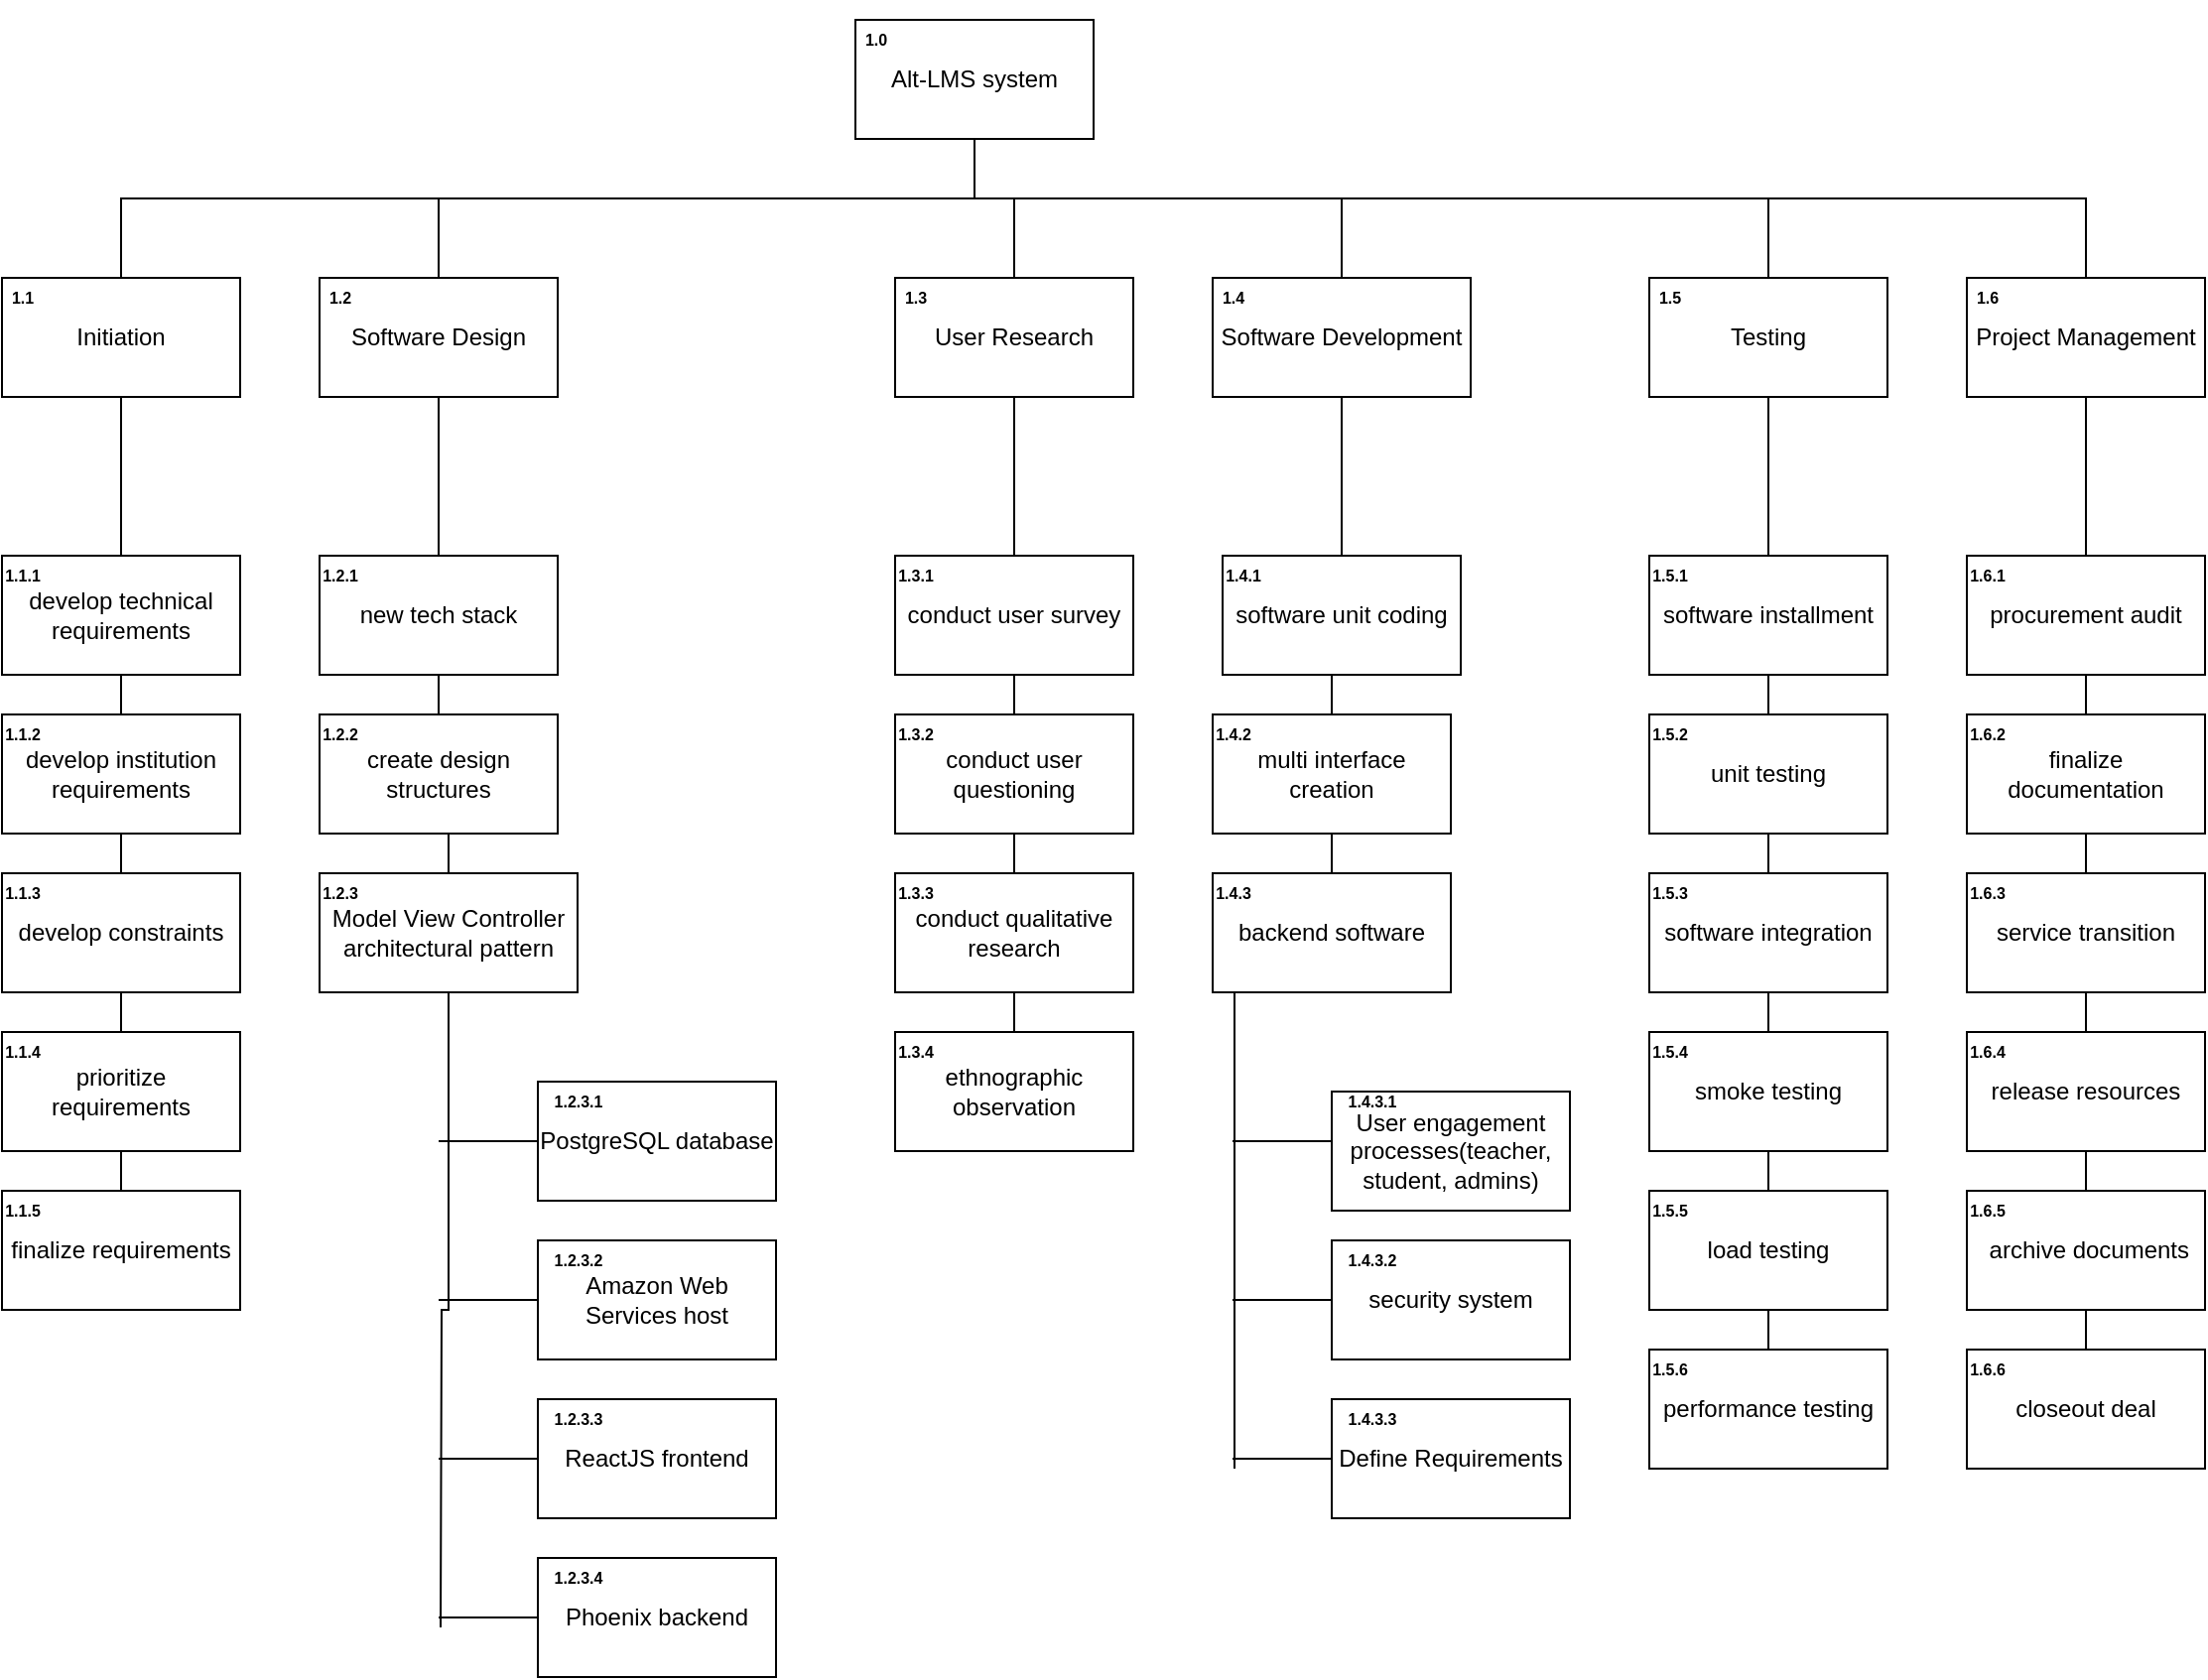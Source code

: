 <mxfile version="14.6.3" type="device"><diagram id="xcBzWscFonJ2GBdmEXxd" name="Page-1"><mxGraphModel dx="2272" dy="762" grid="1" gridSize="10" guides="1" tooltips="1" connect="1" arrows="1" fold="1" page="1" pageScale="1" pageWidth="850" pageHeight="1100" math="0" shadow="0"><root><mxCell id="0"/><mxCell id="1" parent="0"/><mxCell id="grquvzbz0FluFS1i3r43-127" style="edgeStyle=orthogonalEdgeStyle;rounded=0;orthogonalLoop=1;jettySize=auto;html=1;exitX=0.5;exitY=1;exitDx=0;exitDy=0;endArrow=none;endFill=0;" parent="1" source="grquvzbz0FluFS1i3r43-1" target="grquvzbz0FluFS1i3r43-13" edge="1"><mxGeometry relative="1" as="geometry"><Array as="points"><mxPoint x="410" y="220"/><mxPoint x="-20" y="220"/></Array></mxGeometry></mxCell><mxCell id="grquvzbz0FluFS1i3r43-132" style="edgeStyle=orthogonalEdgeStyle;rounded=0;orthogonalLoop=1;jettySize=auto;html=1;exitX=0.5;exitY=1;exitDx=0;exitDy=0;entryX=0.5;entryY=0;entryDx=0;entryDy=0;endArrow=none;endFill=0;" parent="1" source="grquvzbz0FluFS1i3r43-1" target="grquvzbz0FluFS1i3r43-11" edge="1"><mxGeometry relative="1" as="geometry"><Array as="points"><mxPoint x="410" y="220"/><mxPoint x="970" y="220"/></Array></mxGeometry></mxCell><mxCell id="grquvzbz0FluFS1i3r43-1" value="Alt-LMS system" style="rounded=0;whiteSpace=wrap;html=1;" parent="1" vertex="1"><mxGeometry x="350" y="130" width="120" height="60" as="geometry"/></mxCell><mxCell id="grquvzbz0FluFS1i3r43-2" value="&lt;font style=&quot;font-size: 8px&quot;&gt;1.0&lt;/font&gt;" style="text;strokeColor=none;fillColor=none;html=1;fontSize=24;fontStyle=1;verticalAlign=middle;align=center;" parent="1" vertex="1"><mxGeometry x="350" y="130" width="20" height="10" as="geometry"/></mxCell><mxCell id="grquvzbz0FluFS1i3r43-108" value="" style="edgeStyle=orthogonalEdgeStyle;rounded=0;orthogonalLoop=1;jettySize=auto;html=1;endArrow=none;endFill=0;" parent="1" source="grquvzbz0FluFS1i3r43-3" target="grquvzbz0FluFS1i3r43-32" edge="1"><mxGeometry relative="1" as="geometry"/></mxCell><mxCell id="grquvzbz0FluFS1i3r43-135" style="edgeStyle=orthogonalEdgeStyle;rounded=0;orthogonalLoop=1;jettySize=auto;html=1;exitX=0.5;exitY=0;exitDx=0;exitDy=0;endArrow=none;endFill=0;" parent="1" source="grquvzbz0FluFS1i3r43-3" edge="1"><mxGeometry relative="1" as="geometry"><mxPoint x="430" y="220" as="targetPoint"/></mxGeometry></mxCell><mxCell id="grquvzbz0FluFS1i3r43-3" value="User Research" style="rounded=0;whiteSpace=wrap;html=1;" parent="1" vertex="1"><mxGeometry x="370" y="260" width="120" height="60" as="geometry"/></mxCell><mxCell id="grquvzbz0FluFS1i3r43-4" value="&lt;font style=&quot;font-size: 8px&quot;&gt;1.3&lt;/font&gt;" style="text;strokeColor=none;fillColor=none;html=1;fontSize=24;fontStyle=1;verticalAlign=middle;align=center;" parent="1" vertex="1"><mxGeometry x="370" y="260" width="20" height="10" as="geometry"/></mxCell><mxCell id="grquvzbz0FluFS1i3r43-100" style="edgeStyle=orthogonalEdgeStyle;rounded=0;orthogonalLoop=1;jettySize=auto;html=1;exitX=0.5;exitY=1;exitDx=0;exitDy=0;entryX=0.5;entryY=0;entryDx=0;entryDy=0;endArrow=none;endFill=0;" parent="1" source="grquvzbz0FluFS1i3r43-5" target="grquvzbz0FluFS1i3r43-44" edge="1"><mxGeometry relative="1" as="geometry"/></mxCell><mxCell id="grquvzbz0FluFS1i3r43-129" style="edgeStyle=orthogonalEdgeStyle;rounded=0;orthogonalLoop=1;jettySize=auto;html=1;exitX=0.5;exitY=0;exitDx=0;exitDy=0;endArrow=none;endFill=0;" parent="1" source="grquvzbz0FluFS1i3r43-5" edge="1"><mxGeometry relative="1" as="geometry"><mxPoint x="140" y="220" as="targetPoint"/></mxGeometry></mxCell><mxCell id="grquvzbz0FluFS1i3r43-5" value="Software Design" style="rounded=0;whiteSpace=wrap;html=1;" parent="1" vertex="1"><mxGeometry x="80" y="260" width="120" height="60" as="geometry"/></mxCell><mxCell id="grquvzbz0FluFS1i3r43-6" value="&lt;font style=&quot;font-size: 8px&quot;&gt;1.2&lt;/font&gt;" style="text;strokeColor=none;fillColor=none;html=1;fontSize=24;fontStyle=1;verticalAlign=middle;align=center;" parent="1" vertex="1"><mxGeometry x="80" y="260" width="20" height="10" as="geometry"/></mxCell><mxCell id="grquvzbz0FluFS1i3r43-111" value="" style="edgeStyle=orthogonalEdgeStyle;rounded=0;orthogonalLoop=1;jettySize=auto;html=1;endArrow=none;endFill=0;" parent="1" source="grquvzbz0FluFS1i3r43-7" target="grquvzbz0FluFS1i3r43-56" edge="1"><mxGeometry relative="1" as="geometry"/></mxCell><mxCell id="grquvzbz0FluFS1i3r43-134" style="edgeStyle=orthogonalEdgeStyle;rounded=0;orthogonalLoop=1;jettySize=auto;html=1;exitX=0.5;exitY=0;exitDx=0;exitDy=0;endArrow=none;endFill=0;" parent="1" source="grquvzbz0FluFS1i3r43-7" edge="1"><mxGeometry relative="1" as="geometry"><mxPoint x="595" y="220" as="targetPoint"/></mxGeometry></mxCell><mxCell id="grquvzbz0FluFS1i3r43-7" value="Software&amp;nbsp;Development" style="rounded=0;whiteSpace=wrap;html=1;" parent="1" vertex="1"><mxGeometry x="530" y="260" width="130" height="60" as="geometry"/></mxCell><mxCell id="grquvzbz0FluFS1i3r43-8" value="&lt;font style=&quot;font-size: 8px&quot;&gt;1.4&lt;/font&gt;" style="text;strokeColor=none;fillColor=none;html=1;fontSize=24;fontStyle=1;verticalAlign=middle;align=center;" parent="1" vertex="1"><mxGeometry x="530" y="260" width="20" height="10" as="geometry"/></mxCell><mxCell id="grquvzbz0FluFS1i3r43-119" value="" style="edgeStyle=orthogonalEdgeStyle;rounded=0;orthogonalLoop=1;jettySize=auto;html=1;endArrow=none;endFill=0;" parent="1" source="grquvzbz0FluFS1i3r43-9" target="grquvzbz0FluFS1i3r43-68" edge="1"><mxGeometry relative="1" as="geometry"/></mxCell><mxCell id="grquvzbz0FluFS1i3r43-133" style="edgeStyle=orthogonalEdgeStyle;rounded=0;orthogonalLoop=1;jettySize=auto;html=1;exitX=0.5;exitY=0;exitDx=0;exitDy=0;endArrow=none;endFill=0;" parent="1" source="grquvzbz0FluFS1i3r43-9" edge="1"><mxGeometry relative="1" as="geometry"><mxPoint x="810" y="220" as="targetPoint"/></mxGeometry></mxCell><mxCell id="grquvzbz0FluFS1i3r43-9" value="Testing" style="rounded=0;whiteSpace=wrap;html=1;" parent="1" vertex="1"><mxGeometry x="750" y="260" width="120" height="60" as="geometry"/></mxCell><mxCell id="grquvzbz0FluFS1i3r43-10" value="&lt;font style=&quot;font-size: 8px&quot;&gt;1.5&lt;/font&gt;" style="text;strokeColor=none;fillColor=none;html=1;fontSize=24;fontStyle=1;verticalAlign=middle;align=center;" parent="1" vertex="1"><mxGeometry x="750" y="260" width="20" height="10" as="geometry"/></mxCell><mxCell id="grquvzbz0FluFS1i3r43-123" value="" style="edgeStyle=orthogonalEdgeStyle;rounded=0;orthogonalLoop=1;jettySize=auto;html=1;endArrow=none;endFill=0;" parent="1" source="grquvzbz0FluFS1i3r43-11" target="grquvzbz0FluFS1i3r43-80" edge="1"><mxGeometry relative="1" as="geometry"/></mxCell><mxCell id="grquvzbz0FluFS1i3r43-11" value="Project Management" style="rounded=0;whiteSpace=wrap;html=1;" parent="1" vertex="1"><mxGeometry x="910" y="260" width="120" height="60" as="geometry"/></mxCell><mxCell id="grquvzbz0FluFS1i3r43-12" value="&lt;font style=&quot;font-size: 8px&quot;&gt;1.6&lt;/font&gt;" style="text;strokeColor=none;fillColor=none;html=1;fontSize=24;fontStyle=1;verticalAlign=middle;align=center;" parent="1" vertex="1"><mxGeometry x="910" y="260" width="20" height="10" as="geometry"/></mxCell><mxCell id="grquvzbz0FluFS1i3r43-95" value="" style="edgeStyle=orthogonalEdgeStyle;rounded=0;orthogonalLoop=1;jettySize=auto;html=1;entryX=0.5;entryY=0;entryDx=0;entryDy=0;endArrow=none;endFill=0;" parent="1" source="grquvzbz0FluFS1i3r43-13" target="grquvzbz0FluFS1i3r43-20" edge="1"><mxGeometry relative="1" as="geometry"/></mxCell><mxCell id="grquvzbz0FluFS1i3r43-13" value="Initiation" style="rounded=0;whiteSpace=wrap;html=1;" parent="1" vertex="1"><mxGeometry x="-80" y="260" width="120" height="60" as="geometry"/></mxCell><mxCell id="grquvzbz0FluFS1i3r43-14" value="&lt;font style=&quot;font-size: 8px&quot;&gt;1.1&lt;/font&gt;" style="text;strokeColor=none;fillColor=none;html=1;fontSize=24;fontStyle=1;verticalAlign=middle;align=center;" parent="1" vertex="1"><mxGeometry x="-80" y="260" width="20" height="10" as="geometry"/></mxCell><mxCell id="grquvzbz0FluFS1i3r43-96" style="edgeStyle=orthogonalEdgeStyle;rounded=0;orthogonalLoop=1;jettySize=auto;html=1;exitX=0.5;exitY=1;exitDx=0;exitDy=0;entryX=0.5;entryY=0;entryDx=0;entryDy=0;endArrow=none;endFill=0;" parent="1" source="grquvzbz0FluFS1i3r43-20" target="grquvzbz0FluFS1i3r43-22" edge="1"><mxGeometry relative="1" as="geometry"/></mxCell><mxCell id="grquvzbz0FluFS1i3r43-20" value="develop technical requirements" style="rounded=0;whiteSpace=wrap;html=1;" parent="1" vertex="1"><mxGeometry x="-80" y="400" width="120" height="60" as="geometry"/></mxCell><mxCell id="grquvzbz0FluFS1i3r43-21" value="&lt;font style=&quot;font-size: 8px&quot;&gt;1.1.1&lt;/font&gt;" style="text;strokeColor=none;fillColor=none;html=1;fontSize=24;fontStyle=1;verticalAlign=middle;align=center;" parent="1" vertex="1"><mxGeometry x="-80" y="400" width="20" height="10" as="geometry"/></mxCell><mxCell id="grquvzbz0FluFS1i3r43-97" style="edgeStyle=orthogonalEdgeStyle;rounded=0;orthogonalLoop=1;jettySize=auto;html=1;exitX=0.5;exitY=1;exitDx=0;exitDy=0;entryX=0.5;entryY=0;entryDx=0;entryDy=0;endArrow=none;endFill=0;" parent="1" source="grquvzbz0FluFS1i3r43-22" target="grquvzbz0FluFS1i3r43-26" edge="1"><mxGeometry relative="1" as="geometry"/></mxCell><mxCell id="grquvzbz0FluFS1i3r43-22" value="develop institution requirements" style="rounded=0;whiteSpace=wrap;html=1;" parent="1" vertex="1"><mxGeometry x="-80" y="480" width="120" height="60" as="geometry"/></mxCell><mxCell id="grquvzbz0FluFS1i3r43-23" value="&lt;span style=&quot;font-size: 8px&quot;&gt;1.1.2&lt;/span&gt;" style="text;strokeColor=none;fillColor=none;html=1;fontSize=24;fontStyle=1;verticalAlign=middle;align=center;" parent="1" vertex="1"><mxGeometry x="-80" y="480" width="20" height="10" as="geometry"/></mxCell><mxCell id="grquvzbz0FluFS1i3r43-98" style="edgeStyle=orthogonalEdgeStyle;rounded=0;orthogonalLoop=1;jettySize=auto;html=1;exitX=0.5;exitY=1;exitDx=0;exitDy=0;entryX=0.5;entryY=0;entryDx=0;entryDy=0;endArrow=none;endFill=0;" parent="1" source="grquvzbz0FluFS1i3r43-26" target="grquvzbz0FluFS1i3r43-28" edge="1"><mxGeometry relative="1" as="geometry"/></mxCell><mxCell id="grquvzbz0FluFS1i3r43-26" value="develop constraints" style="rounded=0;whiteSpace=wrap;html=1;" parent="1" vertex="1"><mxGeometry x="-80" y="560" width="120" height="60" as="geometry"/></mxCell><mxCell id="grquvzbz0FluFS1i3r43-27" value="&lt;span style=&quot;font-size: 8px&quot;&gt;1.1.3&lt;/span&gt;" style="text;strokeColor=none;fillColor=none;html=1;fontSize=24;fontStyle=1;verticalAlign=middle;align=center;" parent="1" vertex="1"><mxGeometry x="-80" y="560" width="20" height="10" as="geometry"/></mxCell><mxCell id="grquvzbz0FluFS1i3r43-99" style="edgeStyle=orthogonalEdgeStyle;rounded=0;orthogonalLoop=1;jettySize=auto;html=1;exitX=0.5;exitY=1;exitDx=0;exitDy=0;entryX=0.5;entryY=0;entryDx=0;entryDy=0;endArrow=none;endFill=0;" parent="1" source="grquvzbz0FluFS1i3r43-28" target="grquvzbz0FluFS1i3r43-30" edge="1"><mxGeometry relative="1" as="geometry"/></mxCell><mxCell id="grquvzbz0FluFS1i3r43-28" value="prioritize requirements" style="rounded=0;whiteSpace=wrap;html=1;" parent="1" vertex="1"><mxGeometry x="-80" y="640" width="120" height="60" as="geometry"/></mxCell><mxCell id="grquvzbz0FluFS1i3r43-29" value="&lt;span style=&quot;font-size: 8px&quot;&gt;1.1.4&lt;/span&gt;" style="text;strokeColor=none;fillColor=none;html=1;fontSize=24;fontStyle=1;verticalAlign=middle;align=center;" parent="1" vertex="1"><mxGeometry x="-80" y="640" width="20" height="10" as="geometry"/></mxCell><mxCell id="grquvzbz0FluFS1i3r43-30" value="finalize requirements" style="rounded=0;whiteSpace=wrap;html=1;" parent="1" vertex="1"><mxGeometry x="-80" y="720" width="120" height="60" as="geometry"/></mxCell><mxCell id="grquvzbz0FluFS1i3r43-31" value="&lt;span style=&quot;font-size: 8px&quot;&gt;1.1.5&lt;/span&gt;" style="text;strokeColor=none;fillColor=none;html=1;fontSize=24;fontStyle=1;verticalAlign=middle;align=center;" parent="1" vertex="1"><mxGeometry x="-80" y="720" width="20" height="10" as="geometry"/></mxCell><mxCell id="grquvzbz0FluFS1i3r43-109" value="" style="edgeStyle=orthogonalEdgeStyle;rounded=0;orthogonalLoop=1;jettySize=auto;html=1;endArrow=none;endFill=0;" parent="1" source="grquvzbz0FluFS1i3r43-32" target="grquvzbz0FluFS1i3r43-36" edge="1"><mxGeometry relative="1" as="geometry"/></mxCell><mxCell id="grquvzbz0FluFS1i3r43-32" value="conduct user&amp;nbsp;survey" style="rounded=0;whiteSpace=wrap;html=1;" parent="1" vertex="1"><mxGeometry x="370" y="400" width="120" height="60" as="geometry"/></mxCell><mxCell id="grquvzbz0FluFS1i3r43-33" value="&lt;font style=&quot;font-size: 8px&quot;&gt;1.3.1&lt;/font&gt;" style="text;strokeColor=none;fillColor=none;html=1;fontSize=24;fontStyle=1;verticalAlign=middle;align=center;" parent="1" vertex="1"><mxGeometry x="370" y="400" width="20" height="10" as="geometry"/></mxCell><mxCell id="grquvzbz0FluFS1i3r43-34" value="conduct user questioning" style="rounded=0;whiteSpace=wrap;html=1;" parent="1" vertex="1"><mxGeometry x="370" y="480" width="120" height="60" as="geometry"/></mxCell><mxCell id="grquvzbz0FluFS1i3r43-35" value="&lt;span style=&quot;font-size: 8px&quot;&gt;1.3.2&lt;/span&gt;" style="text;strokeColor=none;fillColor=none;html=1;fontSize=24;fontStyle=1;verticalAlign=middle;align=center;" parent="1" vertex="1"><mxGeometry x="370" y="480" width="20" height="10" as="geometry"/></mxCell><mxCell id="grquvzbz0FluFS1i3r43-110" value="" style="edgeStyle=orthogonalEdgeStyle;rounded=0;orthogonalLoop=1;jettySize=auto;html=1;endArrow=none;endFill=0;" parent="1" source="grquvzbz0FluFS1i3r43-36" target="grquvzbz0FluFS1i3r43-38" edge="1"><mxGeometry relative="1" as="geometry"/></mxCell><mxCell id="grquvzbz0FluFS1i3r43-36" value="conduct qualitative research" style="rounded=0;whiteSpace=wrap;html=1;" parent="1" vertex="1"><mxGeometry x="370" y="560" width="120" height="60" as="geometry"/></mxCell><mxCell id="grquvzbz0FluFS1i3r43-37" value="&lt;span style=&quot;font-size: 8px&quot;&gt;1.3.3&lt;/span&gt;" style="text;strokeColor=none;fillColor=none;html=1;fontSize=24;fontStyle=1;verticalAlign=middle;align=center;" parent="1" vertex="1"><mxGeometry x="370" y="560" width="20" height="10" as="geometry"/></mxCell><mxCell id="grquvzbz0FluFS1i3r43-38" value="ethnographic observation" style="rounded=0;whiteSpace=wrap;html=1;" parent="1" vertex="1"><mxGeometry x="370" y="640" width="120" height="60" as="geometry"/></mxCell><mxCell id="grquvzbz0FluFS1i3r43-39" value="&lt;span style=&quot;font-size: 8px&quot;&gt;1.3.4&lt;/span&gt;" style="text;strokeColor=none;fillColor=none;html=1;fontSize=24;fontStyle=1;verticalAlign=middle;align=center;" parent="1" vertex="1"><mxGeometry x="370" y="640" width="20" height="10" as="geometry"/></mxCell><mxCell id="grquvzbz0FluFS1i3r43-101" style="edgeStyle=orthogonalEdgeStyle;rounded=0;orthogonalLoop=1;jettySize=auto;html=1;exitX=0.5;exitY=1;exitDx=0;exitDy=0;entryX=0.5;entryY=0;entryDx=0;entryDy=0;endArrow=none;endFill=0;" parent="1" source="grquvzbz0FluFS1i3r43-44" target="grquvzbz0FluFS1i3r43-93" edge="1"><mxGeometry relative="1" as="geometry"/></mxCell><mxCell id="grquvzbz0FluFS1i3r43-44" value="new tech stack" style="rounded=0;whiteSpace=wrap;html=1;" parent="1" vertex="1"><mxGeometry x="80" y="400" width="120" height="60" as="geometry"/></mxCell><mxCell id="grquvzbz0FluFS1i3r43-45" value="&lt;font style=&quot;font-size: 8px&quot;&gt;1.2.1&lt;/font&gt;" style="text;strokeColor=none;fillColor=none;html=1;fontSize=24;fontStyle=1;verticalAlign=middle;align=center;" parent="1" vertex="1"><mxGeometry x="80" y="400" width="20" height="10" as="geometry"/></mxCell><mxCell id="grquvzbz0FluFS1i3r43-103" style="edgeStyle=orthogonalEdgeStyle;rounded=0;orthogonalLoop=1;jettySize=auto;html=1;exitX=0.5;exitY=1;exitDx=0;exitDy=0;endArrow=none;endFill=0;" parent="1" source="grquvzbz0FluFS1i3r43-46" edge="1"><mxGeometry relative="1" as="geometry"><mxPoint x="141" y="940" as="targetPoint"/></mxGeometry></mxCell><mxCell id="grquvzbz0FluFS1i3r43-46" value="Model View Controller architectural pattern" style="rounded=0;whiteSpace=wrap;html=1;" parent="1" vertex="1"><mxGeometry x="80" y="560" width="130" height="60" as="geometry"/></mxCell><mxCell id="grquvzbz0FluFS1i3r43-47" value="&lt;font style=&quot;font-size: 8px&quot;&gt;1.2.3&lt;/font&gt;" style="text;strokeColor=none;fillColor=none;html=1;fontSize=24;fontStyle=1;verticalAlign=middle;align=center;" parent="1" vertex="1"><mxGeometry x="80" y="560" width="20" height="10" as="geometry"/></mxCell><mxCell id="grquvzbz0FluFS1i3r43-107" style="edgeStyle=orthogonalEdgeStyle;rounded=0;orthogonalLoop=1;jettySize=auto;html=1;exitX=0;exitY=0.5;exitDx=0;exitDy=0;endArrow=none;endFill=0;" parent="1" source="grquvzbz0FluFS1i3r43-48" edge="1"><mxGeometry relative="1" as="geometry"><mxPoint x="140" y="695" as="targetPoint"/></mxGeometry></mxCell><mxCell id="grquvzbz0FluFS1i3r43-48" value="PostgreSQL database" style="rounded=0;whiteSpace=wrap;html=1;" parent="1" vertex="1"><mxGeometry x="190" y="665" width="120" height="60" as="geometry"/></mxCell><mxCell id="grquvzbz0FluFS1i3r43-49" value="&lt;font style=&quot;font-size: 8px&quot;&gt;1.2.3.1&lt;/font&gt;" style="text;strokeColor=none;fillColor=none;html=1;fontSize=24;fontStyle=1;verticalAlign=middle;align=center;" parent="1" vertex="1"><mxGeometry x="200" y="665" width="20" height="10" as="geometry"/></mxCell><mxCell id="grquvzbz0FluFS1i3r43-106" style="edgeStyle=orthogonalEdgeStyle;rounded=0;orthogonalLoop=1;jettySize=auto;html=1;exitX=0;exitY=0.5;exitDx=0;exitDy=0;endArrow=none;endFill=0;" parent="1" source="grquvzbz0FluFS1i3r43-50" edge="1"><mxGeometry relative="1" as="geometry"><mxPoint x="140" y="775" as="targetPoint"/></mxGeometry></mxCell><mxCell id="grquvzbz0FluFS1i3r43-50" value="Amazon Web Services host" style="rounded=0;whiteSpace=wrap;html=1;" parent="1" vertex="1"><mxGeometry x="190" y="745" width="120" height="60" as="geometry"/></mxCell><mxCell id="grquvzbz0FluFS1i3r43-51" value="&lt;span style=&quot;font-size: 8px&quot;&gt;1.2.3.2&lt;/span&gt;" style="text;strokeColor=none;fillColor=none;html=1;fontSize=24;fontStyle=1;verticalAlign=middle;align=center;" parent="1" vertex="1"><mxGeometry x="200" y="745" width="20" height="10" as="geometry"/></mxCell><mxCell id="grquvzbz0FluFS1i3r43-105" style="edgeStyle=orthogonalEdgeStyle;rounded=0;orthogonalLoop=1;jettySize=auto;html=1;exitX=0;exitY=0.5;exitDx=0;exitDy=0;endArrow=none;endFill=0;" parent="1" source="grquvzbz0FluFS1i3r43-52" edge="1"><mxGeometry relative="1" as="geometry"><mxPoint x="140" y="855" as="targetPoint"/></mxGeometry></mxCell><mxCell id="grquvzbz0FluFS1i3r43-52" value="ReactJS frontend" style="rounded=0;whiteSpace=wrap;html=1;" parent="1" vertex="1"><mxGeometry x="190" y="825" width="120" height="60" as="geometry"/></mxCell><mxCell id="grquvzbz0FluFS1i3r43-53" value="&lt;span style=&quot;font-size: 8px&quot;&gt;1.2.3.3&lt;/span&gt;" style="text;strokeColor=none;fillColor=none;html=1;fontSize=24;fontStyle=1;verticalAlign=middle;align=center;" parent="1" vertex="1"><mxGeometry x="200" y="825" width="20" height="10" as="geometry"/></mxCell><mxCell id="grquvzbz0FluFS1i3r43-104" style="edgeStyle=orthogonalEdgeStyle;rounded=0;orthogonalLoop=1;jettySize=auto;html=1;exitX=0;exitY=0.5;exitDx=0;exitDy=0;endArrow=none;endFill=0;" parent="1" source="grquvzbz0FluFS1i3r43-54" edge="1"><mxGeometry relative="1" as="geometry"><mxPoint x="140" y="935" as="targetPoint"/></mxGeometry></mxCell><mxCell id="grquvzbz0FluFS1i3r43-54" value="Phoenix backend" style="rounded=0;whiteSpace=wrap;html=1;" parent="1" vertex="1"><mxGeometry x="190" y="905" width="120" height="60" as="geometry"/></mxCell><mxCell id="grquvzbz0FluFS1i3r43-55" value="&lt;span style=&quot;font-size: 8px&quot;&gt;1.2.3.4&lt;/span&gt;" style="text;strokeColor=none;fillColor=none;html=1;fontSize=24;fontStyle=1;verticalAlign=middle;align=center;" parent="1" vertex="1"><mxGeometry x="200" y="905" width="20" height="10" as="geometry"/></mxCell><mxCell id="grquvzbz0FluFS1i3r43-56" value="software unit coding" style="rounded=0;whiteSpace=wrap;html=1;" parent="1" vertex="1"><mxGeometry x="535" y="400" width="120" height="60" as="geometry"/></mxCell><mxCell id="grquvzbz0FluFS1i3r43-57" value="&lt;font style=&quot;font-size: 8px&quot;&gt;1.4.1&lt;/font&gt;" style="text;strokeColor=none;fillColor=none;html=1;fontSize=24;fontStyle=1;verticalAlign=middle;align=center;" parent="1" vertex="1"><mxGeometry x="535" y="400" width="20" height="10" as="geometry"/></mxCell><mxCell id="grquvzbz0FluFS1i3r43-112" value="" style="edgeStyle=orthogonalEdgeStyle;rounded=0;orthogonalLoop=1;jettySize=auto;html=1;endArrow=none;endFill=0;" parent="1" source="grquvzbz0FluFS1i3r43-58" target="grquvzbz0FluFS1i3r43-56" edge="1"><mxGeometry relative="1" as="geometry"/></mxCell><mxCell id="grquvzbz0FluFS1i3r43-58" value="multi interface creation" style="rounded=0;whiteSpace=wrap;html=1;" parent="1" vertex="1"><mxGeometry x="530" y="480" width="120" height="60" as="geometry"/></mxCell><mxCell id="grquvzbz0FluFS1i3r43-59" value="&lt;span style=&quot;font-size: 8px&quot;&gt;1.4.2&lt;/span&gt;" style="text;strokeColor=none;fillColor=none;html=1;fontSize=24;fontStyle=1;verticalAlign=middle;align=center;" parent="1" vertex="1"><mxGeometry x="530" y="480" width="20" height="10" as="geometry"/></mxCell><mxCell id="grquvzbz0FluFS1i3r43-113" value="" style="edgeStyle=orthogonalEdgeStyle;rounded=0;orthogonalLoop=1;jettySize=auto;html=1;endArrow=none;endFill=0;" parent="1" source="grquvzbz0FluFS1i3r43-60" target="grquvzbz0FluFS1i3r43-58" edge="1"><mxGeometry relative="1" as="geometry"/></mxCell><mxCell id="grquvzbz0FluFS1i3r43-60" value="backend software" style="rounded=0;whiteSpace=wrap;html=1;" parent="1" vertex="1"><mxGeometry x="530" y="560" width="120" height="60" as="geometry"/></mxCell><mxCell id="grquvzbz0FluFS1i3r43-61" value="&lt;span style=&quot;font-size: 8px&quot;&gt;1.4.3&lt;/span&gt;" style="text;strokeColor=none;fillColor=none;html=1;fontSize=24;fontStyle=1;verticalAlign=middle;align=center;" parent="1" vertex="1"><mxGeometry x="530" y="560" width="20" height="10" as="geometry"/></mxCell><mxCell id="grquvzbz0FluFS1i3r43-62" value="User engagement processes(teacher, student, admins)" style="rounded=0;whiteSpace=wrap;html=1;" parent="1" vertex="1"><mxGeometry x="590" y="670" width="120" height="60" as="geometry"/></mxCell><mxCell id="grquvzbz0FluFS1i3r43-63" value="&lt;span style=&quot;font-size: 8px&quot;&gt;1.4.3.1&lt;/span&gt;" style="text;strokeColor=none;fillColor=none;html=1;fontSize=24;fontStyle=1;verticalAlign=middle;align=center;" parent="1" vertex="1"><mxGeometry x="600" y="665" width="20" height="10" as="geometry"/></mxCell><mxCell id="grquvzbz0FluFS1i3r43-64" value="security system" style="rounded=0;whiteSpace=wrap;html=1;" parent="1" vertex="1"><mxGeometry x="590" y="745" width="120" height="60" as="geometry"/></mxCell><mxCell id="grquvzbz0FluFS1i3r43-65" value="&lt;span style=&quot;font-size: 8px&quot;&gt;1.4.3.2&lt;/span&gt;" style="text;strokeColor=none;fillColor=none;html=1;fontSize=24;fontStyle=1;verticalAlign=middle;align=center;" parent="1" vertex="1"><mxGeometry x="600" y="745" width="20" height="10" as="geometry"/></mxCell><mxCell id="grquvzbz0FluFS1i3r43-66" value="Define Requirements" style="rounded=0;whiteSpace=wrap;html=1;" parent="1" vertex="1"><mxGeometry x="590" y="825" width="120" height="60" as="geometry"/></mxCell><mxCell id="grquvzbz0FluFS1i3r43-67" value="&lt;span style=&quot;font-size: 8px&quot;&gt;1.4.3.3&lt;/span&gt;" style="text;strokeColor=none;fillColor=none;html=1;fontSize=24;fontStyle=1;verticalAlign=middle;align=center;" parent="1" vertex="1"><mxGeometry x="600" y="825" width="20" height="10" as="geometry"/></mxCell><mxCell id="grquvzbz0FluFS1i3r43-120" value="" style="edgeStyle=orthogonalEdgeStyle;rounded=0;orthogonalLoop=1;jettySize=auto;html=1;endArrow=none;endFill=0;" parent="1" source="grquvzbz0FluFS1i3r43-68" target="grquvzbz0FluFS1i3r43-72" edge="1"><mxGeometry relative="1" as="geometry"/></mxCell><mxCell id="grquvzbz0FluFS1i3r43-68" value="software installment" style="rounded=0;whiteSpace=wrap;html=1;" parent="1" vertex="1"><mxGeometry x="750" y="400" width="120" height="60" as="geometry"/></mxCell><mxCell id="grquvzbz0FluFS1i3r43-69" value="&lt;font style=&quot;font-size: 8px&quot;&gt;1.5.1&lt;/font&gt;" style="text;strokeColor=none;fillColor=none;html=1;fontSize=24;fontStyle=1;verticalAlign=middle;align=center;" parent="1" vertex="1"><mxGeometry x="750" y="400" width="20" height="10" as="geometry"/></mxCell><mxCell id="grquvzbz0FluFS1i3r43-70" value="unit testing" style="rounded=0;whiteSpace=wrap;html=1;" parent="1" vertex="1"><mxGeometry x="750" y="480" width="120" height="60" as="geometry"/></mxCell><mxCell id="grquvzbz0FluFS1i3r43-71" value="&lt;span style=&quot;font-size: 8px&quot;&gt;1.5.2&lt;/span&gt;" style="text;strokeColor=none;fillColor=none;html=1;fontSize=24;fontStyle=1;verticalAlign=middle;align=center;" parent="1" vertex="1"><mxGeometry x="750" y="480" width="20" height="10" as="geometry"/></mxCell><mxCell id="grquvzbz0FluFS1i3r43-121" value="" style="edgeStyle=orthogonalEdgeStyle;rounded=0;orthogonalLoop=1;jettySize=auto;html=1;endArrow=none;endFill=0;" parent="1" source="grquvzbz0FluFS1i3r43-72" target="grquvzbz0FluFS1i3r43-76" edge="1"><mxGeometry relative="1" as="geometry"/></mxCell><mxCell id="grquvzbz0FluFS1i3r43-72" value="software integration" style="rounded=0;whiteSpace=wrap;html=1;" parent="1" vertex="1"><mxGeometry x="750" y="560" width="120" height="60" as="geometry"/></mxCell><mxCell id="grquvzbz0FluFS1i3r43-73" value="&lt;span style=&quot;font-size: 8px&quot;&gt;1.5.3&lt;/span&gt;" style="text;strokeColor=none;fillColor=none;html=1;fontSize=24;fontStyle=1;verticalAlign=middle;align=center;" parent="1" vertex="1"><mxGeometry x="750" y="560" width="20" height="10" as="geometry"/></mxCell><mxCell id="grquvzbz0FluFS1i3r43-74" value="smoke testing" style="rounded=0;whiteSpace=wrap;html=1;" parent="1" vertex="1"><mxGeometry x="750" y="640" width="120" height="60" as="geometry"/></mxCell><mxCell id="grquvzbz0FluFS1i3r43-75" value="&lt;span style=&quot;font-size: 8px&quot;&gt;1.5.4&lt;/span&gt;" style="text;strokeColor=none;fillColor=none;html=1;fontSize=24;fontStyle=1;verticalAlign=middle;align=center;" parent="1" vertex="1"><mxGeometry x="750" y="640" width="20" height="10" as="geometry"/></mxCell><mxCell id="grquvzbz0FluFS1i3r43-122" value="" style="edgeStyle=orthogonalEdgeStyle;rounded=0;orthogonalLoop=1;jettySize=auto;html=1;endArrow=none;endFill=0;" parent="1" source="grquvzbz0FluFS1i3r43-76" target="grquvzbz0FluFS1i3r43-78" edge="1"><mxGeometry relative="1" as="geometry"/></mxCell><mxCell id="grquvzbz0FluFS1i3r43-76" value="load testing" style="rounded=0;whiteSpace=wrap;html=1;" parent="1" vertex="1"><mxGeometry x="750" y="720" width="120" height="60" as="geometry"/></mxCell><mxCell id="grquvzbz0FluFS1i3r43-77" value="&lt;span style=&quot;font-size: 8px&quot;&gt;1.5.5&lt;/span&gt;" style="text;strokeColor=none;fillColor=none;html=1;fontSize=24;fontStyle=1;verticalAlign=middle;align=center;" parent="1" vertex="1"><mxGeometry x="750" y="720" width="20" height="10" as="geometry"/></mxCell><mxCell id="grquvzbz0FluFS1i3r43-78" value="performance testing" style="rounded=0;whiteSpace=wrap;html=1;" parent="1" vertex="1"><mxGeometry x="750" y="800" width="120" height="60" as="geometry"/></mxCell><mxCell id="grquvzbz0FluFS1i3r43-79" value="&lt;span style=&quot;font-size: 8px&quot;&gt;1.5.6&lt;/span&gt;" style="text;strokeColor=none;fillColor=none;html=1;fontSize=24;fontStyle=1;verticalAlign=middle;align=center;" parent="1" vertex="1"><mxGeometry x="750" y="800" width="20" height="10" as="geometry"/></mxCell><mxCell id="grquvzbz0FluFS1i3r43-124" value="" style="edgeStyle=orthogonalEdgeStyle;rounded=0;orthogonalLoop=1;jettySize=auto;html=1;endArrow=none;endFill=0;" parent="1" source="grquvzbz0FluFS1i3r43-80" target="grquvzbz0FluFS1i3r43-84" edge="1"><mxGeometry relative="1" as="geometry"/></mxCell><mxCell id="grquvzbz0FluFS1i3r43-80" value="procurement audit" style="rounded=0;whiteSpace=wrap;html=1;" parent="1" vertex="1"><mxGeometry x="910" y="400" width="120" height="60" as="geometry"/></mxCell><mxCell id="grquvzbz0FluFS1i3r43-81" value="&lt;font style=&quot;font-size: 8px&quot;&gt;1.6.1&lt;/font&gt;" style="text;strokeColor=none;fillColor=none;html=1;fontSize=24;fontStyle=1;verticalAlign=middle;align=center;" parent="1" vertex="1"><mxGeometry x="910" y="400" width="20" height="10" as="geometry"/></mxCell><mxCell id="grquvzbz0FluFS1i3r43-82" value="finalize documentation" style="rounded=0;whiteSpace=wrap;html=1;" parent="1" vertex="1"><mxGeometry x="910" y="480" width="120" height="60" as="geometry"/></mxCell><mxCell id="grquvzbz0FluFS1i3r43-83" value="&lt;span style=&quot;font-size: 8px&quot;&gt;1.6.2&lt;/span&gt;" style="text;strokeColor=none;fillColor=none;html=1;fontSize=24;fontStyle=1;verticalAlign=middle;align=center;" parent="1" vertex="1"><mxGeometry x="910" y="480" width="20" height="10" as="geometry"/></mxCell><mxCell id="grquvzbz0FluFS1i3r43-125" value="" style="edgeStyle=orthogonalEdgeStyle;rounded=0;orthogonalLoop=1;jettySize=auto;html=1;endArrow=none;endFill=0;" parent="1" source="grquvzbz0FluFS1i3r43-84" target="grquvzbz0FluFS1i3r43-88" edge="1"><mxGeometry relative="1" as="geometry"/></mxCell><mxCell id="grquvzbz0FluFS1i3r43-84" value="service transition" style="rounded=0;whiteSpace=wrap;html=1;" parent="1" vertex="1"><mxGeometry x="910" y="560" width="120" height="60" as="geometry"/></mxCell><mxCell id="grquvzbz0FluFS1i3r43-85" value="&lt;span style=&quot;font-size: 8px&quot;&gt;1.6.3&lt;/span&gt;" style="text;strokeColor=none;fillColor=none;html=1;fontSize=24;fontStyle=1;verticalAlign=middle;align=center;" parent="1" vertex="1"><mxGeometry x="910" y="560" width="20" height="10" as="geometry"/></mxCell><mxCell id="grquvzbz0FluFS1i3r43-86" value="release resources" style="rounded=0;whiteSpace=wrap;html=1;" parent="1" vertex="1"><mxGeometry x="910" y="640" width="120" height="60" as="geometry"/></mxCell><mxCell id="grquvzbz0FluFS1i3r43-87" value="&lt;span style=&quot;font-size: 8px&quot;&gt;1.6.4&lt;/span&gt;" style="text;strokeColor=none;fillColor=none;html=1;fontSize=24;fontStyle=1;verticalAlign=middle;align=center;" parent="1" vertex="1"><mxGeometry x="910" y="640" width="20" height="10" as="geometry"/></mxCell><mxCell id="grquvzbz0FluFS1i3r43-126" value="" style="edgeStyle=orthogonalEdgeStyle;rounded=0;orthogonalLoop=1;jettySize=auto;html=1;endArrow=none;endFill=0;" parent="1" source="grquvzbz0FluFS1i3r43-88" target="grquvzbz0FluFS1i3r43-90" edge="1"><mxGeometry relative="1" as="geometry"/></mxCell><mxCell id="grquvzbz0FluFS1i3r43-88" value="&amp;nbsp;archive documents" style="rounded=0;whiteSpace=wrap;html=1;" parent="1" vertex="1"><mxGeometry x="910" y="720" width="120" height="60" as="geometry"/></mxCell><mxCell id="grquvzbz0FluFS1i3r43-89" value="&lt;span style=&quot;font-size: 8px&quot;&gt;1.6.5&lt;/span&gt;" style="text;strokeColor=none;fillColor=none;html=1;fontSize=24;fontStyle=1;verticalAlign=middle;align=center;" parent="1" vertex="1"><mxGeometry x="910" y="720" width="20" height="10" as="geometry"/></mxCell><mxCell id="grquvzbz0FluFS1i3r43-90" value="closeout deal" style="rounded=0;whiteSpace=wrap;html=1;" parent="1" vertex="1"><mxGeometry x="910" y="800" width="120" height="60" as="geometry"/></mxCell><mxCell id="grquvzbz0FluFS1i3r43-91" value="&lt;span style=&quot;font-size: 8px&quot;&gt;1.6.6&lt;/span&gt;" style="text;strokeColor=none;fillColor=none;html=1;fontSize=24;fontStyle=1;verticalAlign=middle;align=center;" parent="1" vertex="1"><mxGeometry x="910" y="800" width="20" height="10" as="geometry"/></mxCell><mxCell id="grquvzbz0FluFS1i3r43-102" style="edgeStyle=orthogonalEdgeStyle;rounded=0;orthogonalLoop=1;jettySize=auto;html=1;exitX=0.5;exitY=1;exitDx=0;exitDy=0;entryX=0.5;entryY=0;entryDx=0;entryDy=0;endArrow=none;endFill=0;" parent="1" source="grquvzbz0FluFS1i3r43-93" target="grquvzbz0FluFS1i3r43-46" edge="1"><mxGeometry relative="1" as="geometry"/></mxCell><mxCell id="grquvzbz0FluFS1i3r43-93" value="create design structures" style="rounded=0;whiteSpace=wrap;html=1;" parent="1" vertex="1"><mxGeometry x="80" y="480" width="120" height="60" as="geometry"/></mxCell><mxCell id="grquvzbz0FluFS1i3r43-94" value="&lt;font style=&quot;font-size: 8px&quot;&gt;1.2.2&lt;/font&gt;" style="text;strokeColor=none;fillColor=none;html=1;fontSize=24;fontStyle=1;verticalAlign=middle;align=center;" parent="1" vertex="1"><mxGeometry x="80" y="480" width="20" height="10" as="geometry"/></mxCell><mxCell id="grquvzbz0FluFS1i3r43-114" style="edgeStyle=orthogonalEdgeStyle;rounded=0;orthogonalLoop=1;jettySize=auto;html=1;exitX=0.5;exitY=1;exitDx=0;exitDy=0;endArrow=none;endFill=0;" parent="1" edge="1"><mxGeometry relative="1" as="geometry"><mxPoint x="541" y="860" as="targetPoint"/><mxPoint x="540" y="620" as="sourcePoint"/><Array as="points"><mxPoint x="541" y="620"/></Array></mxGeometry></mxCell><mxCell id="grquvzbz0FluFS1i3r43-115" style="edgeStyle=orthogonalEdgeStyle;rounded=0;orthogonalLoop=1;jettySize=auto;html=1;exitX=0;exitY=0.5;exitDx=0;exitDy=0;endArrow=none;endFill=0;" parent="1" edge="1"><mxGeometry relative="1" as="geometry"><mxPoint x="540" y="695" as="targetPoint"/><mxPoint x="590" y="695" as="sourcePoint"/></mxGeometry></mxCell><mxCell id="grquvzbz0FluFS1i3r43-116" style="edgeStyle=orthogonalEdgeStyle;rounded=0;orthogonalLoop=1;jettySize=auto;html=1;exitX=0;exitY=0.5;exitDx=0;exitDy=0;endArrow=none;endFill=0;" parent="1" edge="1"><mxGeometry relative="1" as="geometry"><mxPoint x="540" y="775" as="targetPoint"/><mxPoint x="590" y="775" as="sourcePoint"/></mxGeometry></mxCell><mxCell id="grquvzbz0FluFS1i3r43-117" style="edgeStyle=orthogonalEdgeStyle;rounded=0;orthogonalLoop=1;jettySize=auto;html=1;exitX=0;exitY=0.5;exitDx=0;exitDy=0;endArrow=none;endFill=0;" parent="1" edge="1"><mxGeometry relative="1" as="geometry"><mxPoint x="540" y="855" as="targetPoint"/><mxPoint x="590" y="855" as="sourcePoint"/></mxGeometry></mxCell></root></mxGraphModel></diagram></mxfile>
